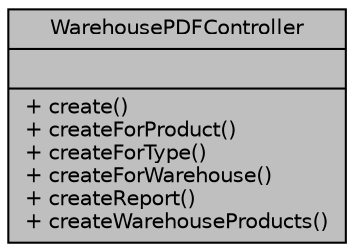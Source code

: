 digraph "WarehousePDFController"
{
 // LATEX_PDF_SIZE
  bgcolor="transparent";
  edge [fontname="Helvetica",fontsize="10",labelfontname="Helvetica",labelfontsize="10"];
  node [fontname="Helvetica",fontsize="10",shape=record];
  Node1 [label="{WarehousePDFController\n||+ create()\l+ createForProduct()\l+ createForType()\l+ createForWarehouse()\l+ createReport()\l+ createWarehouseProducts()\l}",height=0.2,width=0.4,color="black", fillcolor="grey75", style="filled", fontcolor="black",tooltip="Controlador de los atributos de los productos de almacén."];
}
